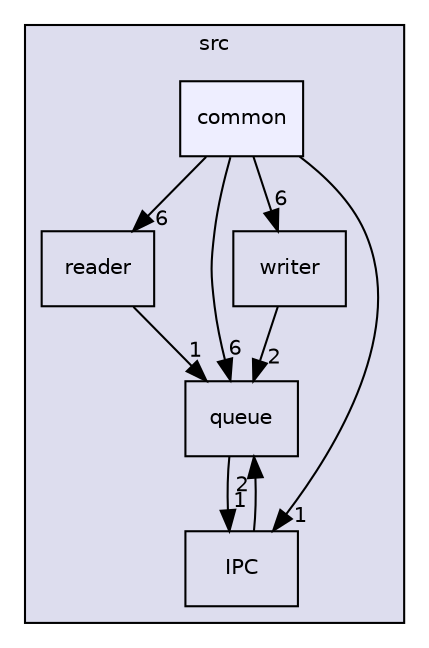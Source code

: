 digraph "/home/runner/work/ki/ki/src/common" {
  compound=true
  node [ fontsize="10", fontname="Helvetica"];
  edge [ labelfontsize="10", labelfontname="Helvetica"];
  subgraph clusterdir_68267d1309a1af8e8297ef4c3efbcdba {
    graph [ bgcolor="#ddddee", pencolor="black", label="src" fontname="Helvetica", fontsize="10", URL="dir_68267d1309a1af8e8297ef4c3efbcdba.html"]
  dir_af89b2be539cdaaafaad341d1e56977e [shape=box label="reader" URL="dir_af89b2be539cdaaafaad341d1e56977e.html"];
  dir_b932d720ae4455b3a35ba932c1ee98d1 [shape=box label="queue" URL="dir_b932d720ae4455b3a35ba932c1ee98d1.html"];
  dir_d23ba569ffb931581bcd85a3af3f3bc5 [shape=box label="writer" URL="dir_d23ba569ffb931581bcd85a3af3f3bc5.html"];
  dir_e610e3c8d6dfa68ab78990210e12254f [shape=box label="IPC" URL="dir_e610e3c8d6dfa68ab78990210e12254f.html"];
  dir_fdedb0aba14d44ce9d99bc100e026e6a [shape=box, label="common", style="filled", fillcolor="#eeeeff", pencolor="black", URL="dir_fdedb0aba14d44ce9d99bc100e026e6a.html"];
  }
  dir_d23ba569ffb931581bcd85a3af3f3bc5->dir_b932d720ae4455b3a35ba932c1ee98d1 [headlabel="2", labeldistance=1.5 headhref="dir_000005_000003.html"];
  dir_af89b2be539cdaaafaad341d1e56977e->dir_b932d720ae4455b3a35ba932c1ee98d1 [headlabel="1", labeldistance=1.5 headhref="dir_000004_000003.html"];
  dir_e610e3c8d6dfa68ab78990210e12254f->dir_b932d720ae4455b3a35ba932c1ee98d1 [headlabel="2", labeldistance=1.5 headhref="dir_000002_000003.html"];
  dir_b932d720ae4455b3a35ba932c1ee98d1->dir_e610e3c8d6dfa68ab78990210e12254f [headlabel="1", labeldistance=1.5 headhref="dir_000003_000002.html"];
  dir_fdedb0aba14d44ce9d99bc100e026e6a->dir_af89b2be539cdaaafaad341d1e56977e [headlabel="6", labeldistance=1.5 headhref="dir_000001_000004.html"];
  dir_fdedb0aba14d44ce9d99bc100e026e6a->dir_b932d720ae4455b3a35ba932c1ee98d1 [headlabel="6", labeldistance=1.5 headhref="dir_000001_000003.html"];
  dir_fdedb0aba14d44ce9d99bc100e026e6a->dir_d23ba569ffb931581bcd85a3af3f3bc5 [headlabel="6", labeldistance=1.5 headhref="dir_000001_000005.html"];
  dir_fdedb0aba14d44ce9d99bc100e026e6a->dir_e610e3c8d6dfa68ab78990210e12254f [headlabel="1", labeldistance=1.5 headhref="dir_000001_000002.html"];
}
